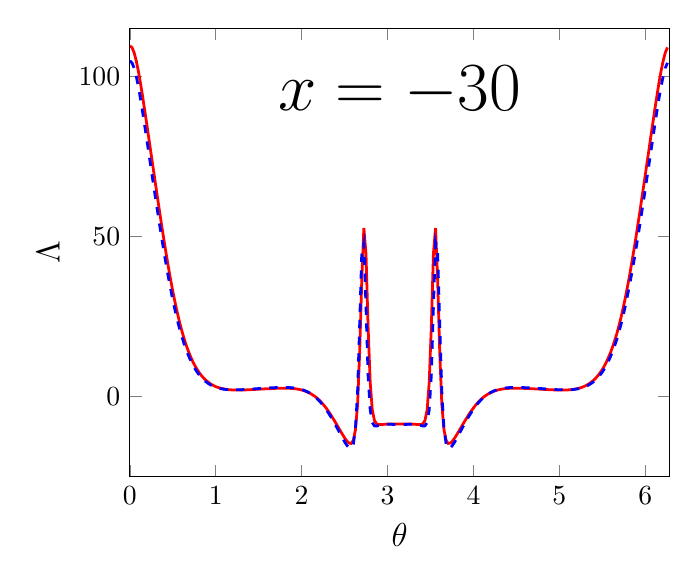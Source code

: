 \begin{tikzpicture}[scale=1]

  \begin{axis}[
    xmin = 0,
    xmax = 6.283,
    ymin = -25,
    ymax = 115,
    xlabel = {\large $\theta$},
    ylabel = {\large ${\Lambda}$},
    ylabel near ticks,
    title style={at={(0.5,0.9)},anchor=north},
    title = {\Huge $x = -30$},
  ]

\addplot[red,line width=1pt] coordinates{
(0.0e+00,1.095e+02)
(2.454e-02,1.09e+02)
(4.909e-02,1.074e+02)
(7.363e-02,1.049e+02)
(9.818e-02,1.017e+02)
(1.227e-01,9.796e+01)
(1.473e-01,9.385e+01)
(1.718e-01,8.952e+01)
(1.964e-01,8.508e+01)
(2.209e-01,8.057e+01)
(2.454e-01,7.605e+01)
(2.7e-01,7.154e+01)
(2.945e-01,6.703e+01)
(3.191e-01,6.255e+01)
(3.436e-01,5.813e+01)
(3.682e-01,5.377e+01)
(3.927e-01,4.952e+01)
(4.172e-01,4.54e+01)
(4.418e-01,4.144e+01)
(4.663e-01,3.766e+01)
(4.909e-01,3.409e+01)
(5.154e-01,3.075e+01)
(5.4e-01,2.763e+01)
(5.645e-01,2.475e+01)
(5.891e-01,2.21e+01)
(6.136e-01,1.968e+01)
(6.381e-01,1.748e+01)
(6.627e-01,1.55e+01)
(6.872e-01,1.372e+01)
(7.118e-01,1.212e+01)
(7.363e-01,1.07e+01)
(7.609e-01,9.437e+00)
(7.854e-01,8.325e+00)
(8.099e-01,7.348e+00)
(8.345e-01,6.492e+00)
(8.59e-01,5.747e+00)
(8.836e-01,5.1e+00)
(9.081e-01,4.541e+00)
(9.327e-01,4.06e+00)
(9.572e-01,3.651e+00)
(9.818e-01,3.304e+00)
(1.006e+00,3.015e+00)
(1.031e+00,2.774e+00)
(1.055e+00,2.578e+00)
(1.08e+00,2.419e+00)
(1.105e+00,2.294e+00)
(1.129e+00,2.196e+00)
(1.154e+00,2.123e+00)
(1.178e+00,2.068e+00)
(1.203e+00,2.033e+00)
(1.227e+00,2.011e+00)
(1.252e+00,2.004e+00)
(1.276e+00,2.004e+00)
(1.301e+00,2.017e+00)
(1.325e+00,2.034e+00)
(1.35e+00,2.061e+00)
(1.374e+00,2.088e+00)
(1.399e+00,2.123e+00)
(1.423e+00,2.156e+00)
(1.448e+00,2.195e+00)
(1.473e+00,2.23e+00)
(1.497e+00,2.271e+00)
(1.522e+00,2.305e+00)
(1.546e+00,2.346e+00)
(1.571e+00,2.378e+00)
(1.595e+00,2.416e+00)
(1.62e+00,2.445e+00)
(1.644e+00,2.48e+00)
(1.669e+00,2.504e+00)
(1.694e+00,2.533e+00)
(1.718e+00,2.551e+00)
(1.743e+00,2.572e+00)
(1.767e+00,2.58e+00)
(1.792e+00,2.589e+00)
(1.816e+00,2.582e+00)
(1.841e+00,2.573e+00)
(1.865e+00,2.543e+00)
(1.89e+00,2.506e+00)
(1.914e+00,2.442e+00)
(1.939e+00,2.363e+00)
(1.964e+00,2.25e+00)
(1.988e+00,2.114e+00)
(2.013e+00,1.935e+00)
(2.037e+00,1.724e+00)
(2.062e+00,1.461e+00)
(2.086e+00,1.158e+00)
(2.111e+00,7.954e-01)
(2.135e+00,3.837e-01)
(2.16e+00,-9.721e-02)
(2.184e+00,-6.365e-01)
(2.209e+00,-1.254e+00)
(2.233e+00,-1.939e+00)
(2.258e+00,-2.707e+00)
(2.283e+00,-3.543e+00)
(2.307e+00,-4.458e+00)
(2.332e+00,-5.43e+00)
(2.356e+00,-6.466e+00)
(2.381e+00,-7.538e+00)
(2.405e+00,-8.653e+00)
(2.43e+00,-9.776e+00)
(2.454e+00,-1.091e+01)
(2.479e+00,-1.2e+01)
(2.503e+00,-1.304e+01)
(2.528e+00,-1.393e+01)
(2.553e+00,-1.456e+01)
(2.577e+00,-1.466e+01)
(2.602e+00,-1.369e+01)
(2.626e+00,-1.041e+01)
(2.651e+00,-2.478e+00)
(2.675e+00,1.345e+01)
(2.7e+00,3.656e+01)
(2.724e+00,5.259e+01)
(2.749e+00,4.456e+01)
(2.773e+00,2.208e+01)
(2.798e+00,4.435e+00)
(2.822e+00,-4.165e+00)
(2.847e+00,-7.464e+00)
(2.872e+00,-8.516e+00)
(2.896e+00,-8.783e+00)
(2.921e+00,-8.785e+00)
(2.945e+00,-8.732e+00)
(2.97e+00,-8.668e+00)
(2.994e+00,-8.626e+00)
(3.019e+00,-8.592e+00)
(3.043e+00,-8.578e+00)
(3.068e+00,-8.566e+00)
(3.092e+00,-8.565e+00)
(3.117e+00,-8.562e+00)
(3.142e+00,-8.563e+00)
(3.166e+00,-8.562e+00)
(3.191e+00,-8.565e+00)
(3.215e+00,-8.566e+00)
(3.24e+00,-8.578e+00)
(3.264e+00,-8.592e+00)
(3.289e+00,-8.626e+00)
(3.313e+00,-8.668e+00)
(3.338e+00,-8.732e+00)
(3.362e+00,-8.785e+00)
(3.387e+00,-8.783e+00)
(3.412e+00,-8.516e+00)
(3.436e+00,-7.464e+00)
(3.461e+00,-4.165e+00)
(3.485e+00,4.435e+00)
(3.51e+00,2.208e+01)
(3.534e+00,4.456e+01)
(3.559e+00,5.259e+01)
(3.583e+00,3.656e+01)
(3.608e+00,1.345e+01)
(3.632e+00,-2.478e+00)
(3.657e+00,-1.041e+01)
(3.682e+00,-1.369e+01)
(3.706e+00,-1.466e+01)
(3.731e+00,-1.456e+01)
(3.755e+00,-1.393e+01)
(3.78e+00,-1.304e+01)
(3.804e+00,-1.2e+01)
(3.829e+00,-1.091e+01)
(3.853e+00,-9.776e+00)
(3.878e+00,-8.653e+00)
(3.902e+00,-7.538e+00)
(3.927e+00,-6.466e+00)
(3.951e+00,-5.43e+00)
(3.976e+00,-4.458e+00)
(4.001e+00,-3.543e+00)
(4.025e+00,-2.707e+00)
(4.05e+00,-1.939e+00)
(4.074e+00,-1.254e+00)
(4.099e+00,-6.365e-01)
(4.123e+00,-9.721e-02)
(4.148e+00,3.837e-01)
(4.172e+00,7.954e-01)
(4.197e+00,1.158e+00)
(4.221e+00,1.461e+00)
(4.246e+00,1.724e+00)
(4.271e+00,1.935e+00)
(4.295e+00,2.114e+00)
(4.32e+00,2.25e+00)
(4.344e+00,2.363e+00)
(4.369e+00,2.442e+00)
(4.393e+00,2.506e+00)
(4.418e+00,2.543e+00)
(4.442e+00,2.573e+00)
(4.467e+00,2.582e+00)
(4.492e+00,2.589e+00)
(4.516e+00,2.58e+00)
(4.541e+00,2.572e+00)
(4.565e+00,2.551e+00)
(4.59e+00,2.533e+00)
(4.614e+00,2.504e+00)
(4.639e+00,2.48e+00)
(4.663e+00,2.445e+00)
(4.688e+00,2.416e+00)
(4.712e+00,2.378e+00)
(4.737e+00,2.346e+00)
(4.761e+00,2.305e+00)
(4.786e+00,2.271e+00)
(4.811e+00,2.23e+00)
(4.835e+00,2.195e+00)
(4.86e+00,2.156e+00)
(4.884e+00,2.123e+00)
(4.909e+00,2.088e+00)
(4.933e+00,2.061e+00)
(4.958e+00,2.034e+00)
(4.982e+00,2.017e+00)
(5.007e+00,2.004e+00)
(5.032e+00,2.004e+00)
(5.056e+00,2.011e+00)
(5.08e+00,2.033e+00)
(5.105e+00,2.068e+00)
(5.13e+00,2.123e+00)
(5.154e+00,2.196e+00)
(5.179e+00,2.294e+00)
(5.203e+00,2.419e+00)
(5.228e+00,2.578e+00)
(5.252e+00,2.774e+00)
(5.277e+00,3.015e+00)
(5.301e+00,3.304e+00)
(5.326e+00,3.651e+00)
(5.351e+00,4.06e+00)
(5.375e+00,4.541e+00)
(5.4e+00,5.1e+00)
(5.424e+00,5.747e+00)
(5.449e+00,6.492e+00)
(5.473e+00,7.348e+00)
(5.498e+00,8.325e+00)
(5.522e+00,9.437e+00)
(5.547e+00,1.07e+01)
(5.571e+00,1.212e+01)
(5.596e+00,1.372e+01)
(5.62e+00,1.55e+01)
(5.645e+00,1.748e+01)
(5.67e+00,1.968e+01)
(5.694e+00,2.21e+01)
(5.719e+00,2.475e+01)
(5.743e+00,2.763e+01)
(5.768e+00,3.075e+01)
(5.792e+00,3.409e+01)
(5.817e+00,3.766e+01)
(5.841e+00,4.144e+01)
(5.866e+00,4.54e+01)
(5.891e+00,4.952e+01)
(5.915e+00,5.377e+01)
(5.94e+00,5.813e+01)
(5.964e+00,6.255e+01)
(5.989e+00,6.703e+01)
(6.013e+00,7.154e+01)
(6.038e+00,7.605e+01)
(6.062e+00,8.057e+01)
(6.087e+00,8.508e+01)
(6.111e+00,8.952e+01)
(6.136e+00,9.385e+01)
(6.16e+00,9.796e+01)
(6.185e+00,1.017e+02)
(6.21e+00,1.049e+02)
(6.234e+00,1.074e+02)
(6.259e+00,1.09e+02)
};

\addplot[blue,dashed,line width=1pt] coordinates{
(0.0e+00,1.048e+02)
(2.454e-02,1.042e+02)
(4.909e-02,1.026e+02)
(7.363e-02,1.001e+02)
(9.818e-02,9.686e+01)
(1.227e-01,9.31e+01)
(1.473e-01,8.899e+01)
(1.718e-01,8.468e+01)
(1.964e-01,8.028e+01)
(2.209e-01,7.585e+01)
(2.454e-01,7.141e+01)
(2.7e-01,6.7e+01)
(2.945e-01,6.263e+01)
(3.191e-01,5.831e+01)
(3.436e-01,5.405e+01)
(3.682e-01,4.989e+01)
(3.927e-01,4.584e+01)
(4.172e-01,4.193e+01)
(4.418e-01,3.82e+01)
(4.663e-01,3.465e+01)
(4.909e-01,3.131e+01)
(5.154e-01,2.818e+01)
(5.4e-01,2.529e+01)
(5.645e-01,2.261e+01)
(5.891e-01,2.016e+01)
(6.136e-01,1.793e+01)
(6.381e-01,1.591e+01)
(6.627e-01,1.409e+01)
(6.872e-01,1.246e+01)
(7.118e-01,1.1e+01)
(7.363e-01,9.699e+00)
(7.609e-01,8.553e+00)
(7.854e-01,7.545e+00)
(8.099e-01,6.661e+00)
(8.345e-01,5.891e+00)
(8.59e-01,5.221e+00)
(8.836e-01,4.643e+00)
(9.081e-01,4.146e+00)
(9.327e-01,3.722e+00)
(9.572e-01,3.364e+00)
(9.818e-01,3.065e+00)
(1.006e+00,2.818e+00)
(1.031e+00,2.618e+00)
(1.055e+00,2.457e+00)
(1.08e+00,2.331e+00)
(1.105e+00,2.235e+00)
(1.129e+00,2.163e+00)
(1.154e+00,2.114e+00)
(1.178e+00,2.084e+00)
(1.203e+00,2.069e+00)
(1.227e+00,2.067e+00)
(1.252e+00,2.078e+00)
(1.276e+00,2.097e+00)
(1.301e+00,2.125e+00)
(1.325e+00,2.159e+00)
(1.35e+00,2.198e+00)
(1.374e+00,2.24e+00)
(1.399e+00,2.284e+00)
(1.423e+00,2.33e+00)
(1.448e+00,2.377e+00)
(1.473e+00,2.422e+00)
(1.497e+00,2.469e+00)
(1.522e+00,2.513e+00)
(1.546e+00,2.556e+00)
(1.571e+00,2.597e+00)
(1.595e+00,2.637e+00)
(1.62e+00,2.674e+00)
(1.644e+00,2.71e+00)
(1.669e+00,2.741e+00)
(1.694e+00,2.77e+00)
(1.718e+00,2.793e+00)
(1.743e+00,2.813e+00)
(1.767e+00,2.825e+00)
(1.792e+00,2.829e+00)
(1.816e+00,2.824e+00)
(1.841e+00,2.807e+00)
(1.865e+00,2.774e+00)
(1.89e+00,2.724e+00)
(1.914e+00,2.652e+00)
(1.939e+00,2.554e+00)
(1.964e+00,2.426e+00)
(1.988e+00,2.265e+00)
(2.013e+00,2.064e+00)
(2.037e+00,1.821e+00)
(2.062e+00,1.53e+00)
(2.086e+00,1.188e+00)
(2.111e+00,7.886e-01)
(2.135e+00,3.274e-01)
(2.16e+00,-2.006e-01)
(2.184e+00,-8.007e-01)
(2.209e+00,-1.476e+00)
(2.233e+00,-2.231e+00)
(2.258e+00,-3.065e+00)
(2.283e+00,-3.975e+00)
(2.307e+00,-4.958e+00)
(2.332e+00,-6.006e+00)
(2.356e+00,-7.11e+00)
(2.381e+00,-8.264e+00)
(2.405e+00,-9.453e+00)
(2.43e+00,-1.067e+01)
(2.454e+00,-1.19e+01)
(2.479e+00,-1.311e+01)
(2.503e+00,-1.427e+01)
(2.528e+00,-1.531e+01)
(2.553e+00,-1.606e+01)
(2.577e+00,-1.619e+01)
(2.602e+00,-1.481e+01)
(2.626e+00,-1.008e+01)
(2.651e+00,1.464e+00)
(2.675e+00,2.242e+01)
(2.7e+00,4.505e+01)
(2.724e+00,4.794e+01)
(2.749e+00,2.787e+01)
(2.773e+00,6.816e+00)
(2.798e+00,-4.194e+00)
(2.822e+00,-8.164e+00)
(2.847e+00,-9.171e+00)
(2.872e+00,-9.236e+00)
(2.896e+00,-9.061e+00)
(2.921e+00,-8.896e+00)
(2.945e+00,-8.77e+00)
(2.97e+00,-8.71e+00)
(2.994e+00,-8.677e+00)
(3.019e+00,-8.685e+00)
(3.043e+00,-8.694e+00)
(3.068e+00,-8.723e+00)
(3.092e+00,-8.736e+00)
(3.117e+00,-8.758e+00)
(3.142e+00,-8.756e+00)
(3.166e+00,-8.758e+00)
(3.191e+00,-8.736e+00)
(3.215e+00,-8.723e+00)
(3.24e+00,-8.694e+00)
(3.264e+00,-8.685e+00)
(3.289e+00,-8.677e+00)
(3.313e+00,-8.71e+00)
(3.338e+00,-8.77e+00)
(3.362e+00,-8.896e+00)
(3.387e+00,-9.061e+00)
(3.412e+00,-9.236e+00)
(3.436e+00,-9.171e+00)
(3.461e+00,-8.164e+00)
(3.485e+00,-4.194e+00)
(3.51e+00,6.816e+00)
(3.534e+00,2.787e+01)
(3.559e+00,4.794e+01)
(3.583e+00,4.505e+01)
(3.608e+00,2.242e+01)
(3.632e+00,1.464e+00)
(3.657e+00,-1.008e+01)
(3.682e+00,-1.481e+01)
(3.706e+00,-1.619e+01)
(3.731e+00,-1.606e+01)
(3.755e+00,-1.531e+01)
(3.78e+00,-1.427e+01)
(3.804e+00,-1.311e+01)
(3.829e+00,-1.19e+01)
(3.853e+00,-1.067e+01)
(3.878e+00,-9.453e+00)
(3.902e+00,-8.264e+00)
(3.927e+00,-7.11e+00)
(3.951e+00,-6.006e+00)
(3.976e+00,-4.958e+00)
(4.001e+00,-3.975e+00)
(4.025e+00,-3.065e+00)
(4.05e+00,-2.231e+00)
(4.074e+00,-1.476e+00)
(4.099e+00,-8.007e-01)
(4.123e+00,-2.006e-01)
(4.148e+00,3.274e-01)
(4.172e+00,7.886e-01)
(4.197e+00,1.188e+00)
(4.221e+00,1.53e+00)
(4.246e+00,1.821e+00)
(4.271e+00,2.064e+00)
(4.295e+00,2.265e+00)
(4.32e+00,2.426e+00)
(4.344e+00,2.554e+00)
(4.369e+00,2.652e+00)
(4.393e+00,2.724e+00)
(4.418e+00,2.774e+00)
(4.442e+00,2.807e+00)
(4.467e+00,2.824e+00)
(4.492e+00,2.829e+00)
(4.516e+00,2.825e+00)
(4.541e+00,2.813e+00)
(4.565e+00,2.793e+00)
(4.59e+00,2.77e+00)
(4.614e+00,2.741e+00)
(4.639e+00,2.71e+00)
(4.663e+00,2.674e+00)
(4.688e+00,2.638e+00)
(4.712e+00,2.597e+00)
(4.737e+00,2.556e+00)
(4.761e+00,2.513e+00)
(4.786e+00,2.469e+00)
(4.811e+00,2.422e+00)
(4.835e+00,2.377e+00)
(4.86e+00,2.33e+00)
(4.884e+00,2.284e+00)
(4.909e+00,2.24e+00)
(4.933e+00,2.198e+00)
(4.958e+00,2.159e+00)
(4.982e+00,2.125e+00)
(5.007e+00,2.097e+00)
(5.032e+00,2.078e+00)
(5.056e+00,2.067e+00)
(5.08e+00,2.069e+00)
(5.105e+00,2.084e+00)
(5.13e+00,2.114e+00)
(5.154e+00,2.163e+00)
(5.179e+00,2.235e+00)
(5.203e+00,2.331e+00)
(5.228e+00,2.457e+00)
(5.252e+00,2.618e+00)
(5.277e+00,2.818e+00)
(5.301e+00,3.065e+00)
(5.326e+00,3.364e+00)
(5.351e+00,3.722e+00)
(5.375e+00,4.146e+00)
(5.4e+00,4.643e+00)
(5.424e+00,5.221e+00)
(5.449e+00,5.891e+00)
(5.473e+00,6.661e+00)
(5.498e+00,7.545e+00)
(5.522e+00,8.553e+00)
(5.547e+00,9.699e+00)
(5.571e+00,1.1e+01)
(5.596e+00,1.246e+01)
(5.62e+00,1.409e+01)
(5.645e+00,1.591e+01)
(5.67e+00,1.793e+01)
(5.694e+00,2.016e+01)
(5.719e+00,2.261e+01)
(5.743e+00,2.529e+01)
(5.768e+00,2.818e+01)
(5.792e+00,3.131e+01)
(5.817e+00,3.465e+01)
(5.841e+00,3.82e+01)
(5.866e+00,4.193e+01)
(5.891e+00,4.584e+01)
(5.915e+00,4.989e+01)
(5.94e+00,5.405e+01)
(5.964e+00,5.831e+01)
(5.989e+00,6.263e+01)
(6.013e+00,6.7e+01)
(6.038e+00,7.141e+01)
(6.062e+00,7.585e+01)
(6.087e+00,8.028e+01)
(6.111e+00,8.468e+01)
(6.136e+00,8.899e+01)
(6.16e+00,9.31e+01)
(6.185e+00,9.686e+01)
(6.21e+00,1.001e+02)
(6.234e+00,1.026e+02)
(6.259e+00,1.042e+02)
};


\end{axis}


\end{tikzpicture}
